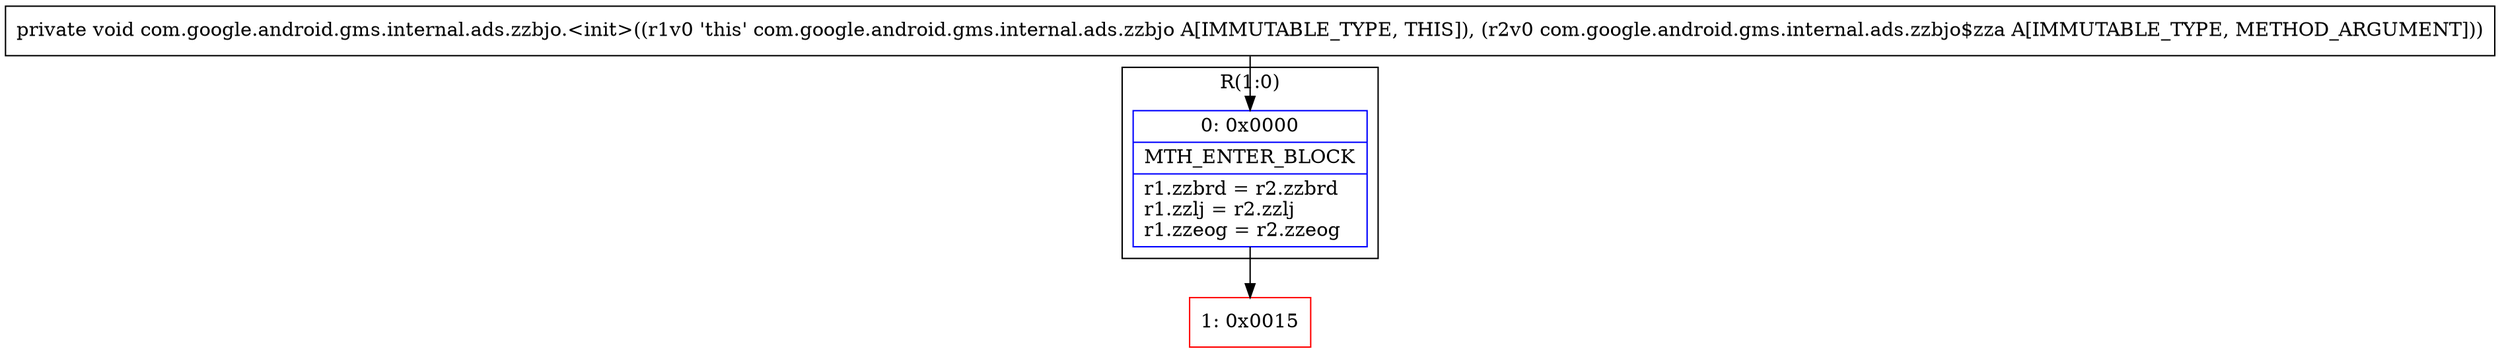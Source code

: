 digraph "CFG forcom.google.android.gms.internal.ads.zzbjo.\<init\>(Lcom\/google\/android\/gms\/internal\/ads\/zzbjo$zza;)V" {
subgraph cluster_Region_1919328345 {
label = "R(1:0)";
node [shape=record,color=blue];
Node_0 [shape=record,label="{0\:\ 0x0000|MTH_ENTER_BLOCK\l|r1.zzbrd = r2.zzbrd\lr1.zzlj = r2.zzlj\lr1.zzeog = r2.zzeog\l}"];
}
Node_1 [shape=record,color=red,label="{1\:\ 0x0015}"];
MethodNode[shape=record,label="{private void com.google.android.gms.internal.ads.zzbjo.\<init\>((r1v0 'this' com.google.android.gms.internal.ads.zzbjo A[IMMUTABLE_TYPE, THIS]), (r2v0 com.google.android.gms.internal.ads.zzbjo$zza A[IMMUTABLE_TYPE, METHOD_ARGUMENT])) }"];
MethodNode -> Node_0;
Node_0 -> Node_1;
}

